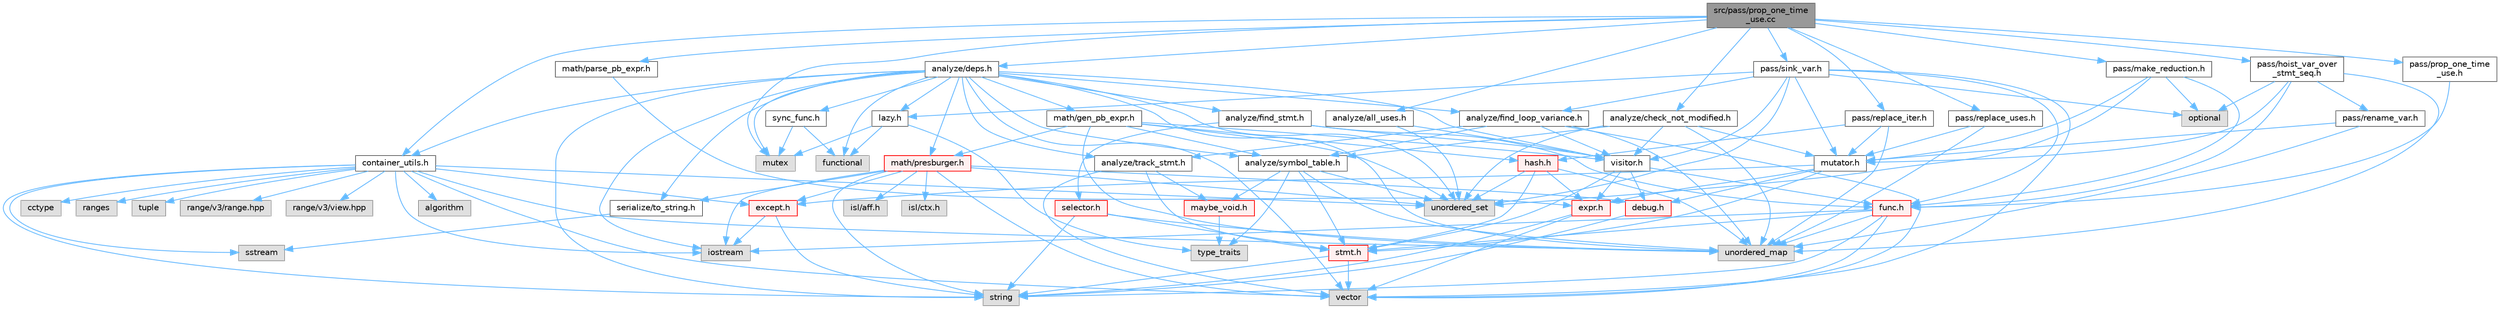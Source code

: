 digraph "src/pass/prop_one_time_use.cc"
{
 // LATEX_PDF_SIZE
  bgcolor="transparent";
  edge [fontname=Helvetica,fontsize=10,labelfontname=Helvetica,labelfontsize=10];
  node [fontname=Helvetica,fontsize=10,shape=box,height=0.2,width=0.4];
  Node1 [label="src/pass/prop_one_time\l_use.cc",height=0.2,width=0.4,color="gray40", fillcolor="grey60", style="filled", fontcolor="black",tooltip=" "];
  Node1 -> Node2 [color="steelblue1",style="solid"];
  Node2 [label="mutex",height=0.2,width=0.4,color="grey60", fillcolor="#E0E0E0", style="filled",tooltip=" "];
  Node1 -> Node3 [color="steelblue1",style="solid"];
  Node3 [label="analyze/all_uses.h",height=0.2,width=0.4,color="grey40", fillcolor="white", style="filled",URL="$all__uses_8h.html",tooltip=" "];
  Node3 -> Node4 [color="steelblue1",style="solid"];
  Node4 [label="unordered_set",height=0.2,width=0.4,color="grey60", fillcolor="#E0E0E0", style="filled",tooltip=" "];
  Node3 -> Node5 [color="steelblue1",style="solid"];
  Node5 [label="visitor.h",height=0.2,width=0.4,color="grey40", fillcolor="white", style="filled",URL="$visitor_8h.html",tooltip=" "];
  Node5 -> Node6 [color="steelblue1",style="solid"];
  Node6 [label="debug.h",height=0.2,width=0.4,color="red", fillcolor="#FFF0F0", style="filled",URL="$debug_8h.html",tooltip=" "];
  Node6 -> Node7 [color="steelblue1",style="solid"];
  Node7 [label="string",height=0.2,width=0.4,color="grey60", fillcolor="#E0E0E0", style="filled",tooltip=" "];
  Node5 -> Node42 [color="steelblue1",style="solid"];
  Node42 [label="expr.h",height=0.2,width=0.4,color="red", fillcolor="#FFF0F0", style="filled",URL="$expr_8h.html",tooltip=" "];
  Node42 -> Node7 [color="steelblue1",style="solid"];
  Node42 -> Node17 [color="steelblue1",style="solid"];
  Node17 [label="vector",height=0.2,width=0.4,color="grey60", fillcolor="#E0E0E0", style="filled",tooltip=" "];
  Node5 -> Node43 [color="steelblue1",style="solid"];
  Node43 [label="func.h",height=0.2,width=0.4,color="red", fillcolor="#FFF0F0", style="filled",URL="$func_8h.html",tooltip=" "];
  Node43 -> Node11 [color="steelblue1",style="solid"];
  Node11 [label="iostream",height=0.2,width=0.4,color="grey60", fillcolor="#E0E0E0", style="filled",tooltip=" "];
  Node43 -> Node7 [color="steelblue1",style="solid"];
  Node43 -> Node37 [color="steelblue1",style="solid"];
  Node37 [label="unordered_map",height=0.2,width=0.4,color="grey60", fillcolor="#E0E0E0", style="filled",tooltip=" "];
  Node43 -> Node17 [color="steelblue1",style="solid"];
  Node43 -> Node53 [color="steelblue1",style="solid"];
  Node53 [label="stmt.h",height=0.2,width=0.4,color="red", fillcolor="#FFF0F0", style="filled",URL="$stmt_8h.html",tooltip=" "];
  Node53 -> Node7 [color="steelblue1",style="solid"];
  Node53 -> Node17 [color="steelblue1",style="solid"];
  Node5 -> Node53 [color="steelblue1",style="solid"];
  Node1 -> Node59 [color="steelblue1",style="solid"];
  Node59 [label="analyze/check_not_modified.h",height=0.2,width=0.4,color="grey40", fillcolor="white", style="filled",URL="$check__not__modified_8h.html",tooltip=" "];
  Node59 -> Node37 [color="steelblue1",style="solid"];
  Node59 -> Node4 [color="steelblue1",style="solid"];
  Node59 -> Node60 [color="steelblue1",style="solid"];
  Node60 [label="analyze/symbol_table.h",height=0.2,width=0.4,color="grey40", fillcolor="white", style="filled",URL="$symbol__table_8h.html",tooltip=" "];
  Node60 -> Node21 [color="steelblue1",style="solid"];
  Node21 [label="type_traits",height=0.2,width=0.4,color="grey60", fillcolor="#E0E0E0", style="filled",tooltip=" "];
  Node60 -> Node37 [color="steelblue1",style="solid"];
  Node60 -> Node4 [color="steelblue1",style="solid"];
  Node60 -> Node61 [color="steelblue1",style="solid"];
  Node61 [label="maybe_void.h",height=0.2,width=0.4,color="red", fillcolor="#FFF0F0", style="filled",URL="$maybe__void_8h.html",tooltip=" "];
  Node61 -> Node21 [color="steelblue1",style="solid"];
  Node60 -> Node53 [color="steelblue1",style="solid"];
  Node59 -> Node62 [color="steelblue1",style="solid"];
  Node62 [label="mutator.h",height=0.2,width=0.4,color="grey40", fillcolor="white", style="filled",URL="$mutator_8h.html",tooltip=" "];
  Node62 -> Node6 [color="steelblue1",style="solid"];
  Node62 -> Node25 [color="steelblue1",style="solid"];
  Node25 [label="except.h",height=0.2,width=0.4,color="red", fillcolor="#FFF0F0", style="filled",URL="$except_8h.html",tooltip=" "];
  Node25 -> Node11 [color="steelblue1",style="solid"];
  Node25 -> Node7 [color="steelblue1",style="solid"];
  Node62 -> Node42 [color="steelblue1",style="solid"];
  Node62 -> Node53 [color="steelblue1",style="solid"];
  Node59 -> Node5 [color="steelblue1",style="solid"];
  Node1 -> Node63 [color="steelblue1",style="solid"];
  Node63 [label="analyze/deps.h",height=0.2,width=0.4,color="grey40", fillcolor="white", style="filled",URL="$deps_8h.html",tooltip=" "];
  Node63 -> Node10 [color="steelblue1",style="solid"];
  Node10 [label="functional",height=0.2,width=0.4,color="grey60", fillcolor="#E0E0E0", style="filled",tooltip=" "];
  Node63 -> Node11 [color="steelblue1",style="solid"];
  Node63 -> Node2 [color="steelblue1",style="solid"];
  Node63 -> Node7 [color="steelblue1",style="solid"];
  Node63 -> Node37 [color="steelblue1",style="solid"];
  Node63 -> Node4 [color="steelblue1",style="solid"];
  Node63 -> Node17 [color="steelblue1",style="solid"];
  Node63 -> Node64 [color="steelblue1",style="solid"];
  Node64 [label="analyze/find_loop_variance.h",height=0.2,width=0.4,color="grey40", fillcolor="white", style="filled",URL="$find__loop__variance_8h.html",tooltip=" "];
  Node64 -> Node37 [color="steelblue1",style="solid"];
  Node64 -> Node17 [color="steelblue1",style="solid"];
  Node64 -> Node60 [color="steelblue1",style="solid"];
  Node64 -> Node65 [color="steelblue1",style="solid"];
  Node65 [label="analyze/track_stmt.h",height=0.2,width=0.4,color="grey40", fillcolor="white", style="filled",URL="$track__stmt_8h.html",tooltip=" "];
  Node65 -> Node17 [color="steelblue1",style="solid"];
  Node65 -> Node61 [color="steelblue1",style="solid"];
  Node65 -> Node53 [color="steelblue1",style="solid"];
  Node64 -> Node5 [color="steelblue1",style="solid"];
  Node63 -> Node66 [color="steelblue1",style="solid"];
  Node66 [label="analyze/find_stmt.h",height=0.2,width=0.4,color="grey40", fillcolor="white", style="filled",URL="$find__stmt_8h.html",tooltip=" "];
  Node66 -> Node43 [color="steelblue1",style="solid"];
  Node66 -> Node67 [color="steelblue1",style="solid"];
  Node67 [label="selector.h",height=0.2,width=0.4,color="red", fillcolor="#FFF0F0", style="filled",URL="$selector_8h.html",tooltip=" "];
  Node67 -> Node7 [color="steelblue1",style="solid"];
  Node67 -> Node37 [color="steelblue1",style="solid"];
  Node67 -> Node53 [color="steelblue1",style="solid"];
  Node66 -> Node5 [color="steelblue1",style="solid"];
  Node63 -> Node60 [color="steelblue1",style="solid"];
  Node63 -> Node65 [color="steelblue1",style="solid"];
  Node63 -> Node32 [color="steelblue1",style="solid"];
  Node32 [label="container_utils.h",height=0.2,width=0.4,color="grey40", fillcolor="white", style="filled",URL="$container__utils_8h.html",tooltip=" "];
  Node32 -> Node33 [color="steelblue1",style="solid"];
  Node33 [label="algorithm",height=0.2,width=0.4,color="grey60", fillcolor="#E0E0E0", style="filled",tooltip=" "];
  Node32 -> Node34 [color="steelblue1",style="solid"];
  Node34 [label="cctype",height=0.2,width=0.4,color="grey60", fillcolor="#E0E0E0", style="filled",tooltip=" "];
  Node32 -> Node11 [color="steelblue1",style="solid"];
  Node32 -> Node35 [color="steelblue1",style="solid"];
  Node35 [label="ranges",height=0.2,width=0.4,color="grey60", fillcolor="#E0E0E0", style="filled",tooltip=" "];
  Node32 -> Node28 [color="steelblue1",style="solid"];
  Node28 [label="sstream",height=0.2,width=0.4,color="grey60", fillcolor="#E0E0E0", style="filled",tooltip=" "];
  Node32 -> Node7 [color="steelblue1",style="solid"];
  Node32 -> Node36 [color="steelblue1",style="solid"];
  Node36 [label="tuple",height=0.2,width=0.4,color="grey60", fillcolor="#E0E0E0", style="filled",tooltip=" "];
  Node32 -> Node37 [color="steelblue1",style="solid"];
  Node32 -> Node4 [color="steelblue1",style="solid"];
  Node32 -> Node17 [color="steelblue1",style="solid"];
  Node32 -> Node38 [color="steelblue1",style="solid"];
  Node38 [label="range/v3/range.hpp",height=0.2,width=0.4,color="grey60", fillcolor="#E0E0E0", style="filled",tooltip=" "];
  Node32 -> Node39 [color="steelblue1",style="solid"];
  Node39 [label="range/v3/view.hpp",height=0.2,width=0.4,color="grey60", fillcolor="#E0E0E0", style="filled",tooltip=" "];
  Node32 -> Node25 [color="steelblue1",style="solid"];
  Node63 -> Node68 [color="steelblue1",style="solid"];
  Node68 [label="lazy.h",height=0.2,width=0.4,color="grey40", fillcolor="white", style="filled",URL="$lazy_8h.html",tooltip=" "];
  Node68 -> Node10 [color="steelblue1",style="solid"];
  Node68 -> Node2 [color="steelblue1",style="solid"];
  Node68 -> Node21 [color="steelblue1",style="solid"];
  Node63 -> Node69 [color="steelblue1",style="solid"];
  Node69 [label="math/gen_pb_expr.h",height=0.2,width=0.4,color="grey40", fillcolor="white", style="filled",URL="$gen__pb__expr_8h.html",tooltip=" "];
  Node69 -> Node37 [color="steelblue1",style="solid"];
  Node69 -> Node4 [color="steelblue1",style="solid"];
  Node69 -> Node60 [color="steelblue1",style="solid"];
  Node69 -> Node70 [color="steelblue1",style="solid"];
  Node70 [label="hash.h",height=0.2,width=0.4,color="red", fillcolor="#FFF0F0", style="filled",URL="$hash_8h.html",tooltip=" "];
  Node70 -> Node37 [color="steelblue1",style="solid"];
  Node70 -> Node4 [color="steelblue1",style="solid"];
  Node70 -> Node42 [color="steelblue1",style="solid"];
  Node70 -> Node53 [color="steelblue1",style="solid"];
  Node69 -> Node71 [color="steelblue1",style="solid"];
  Node71 [label="math/presburger.h",height=0.2,width=0.4,color="red", fillcolor="#FFF0F0", style="filled",URL="$presburger_8h.html",tooltip=" "];
  Node71 -> Node11 [color="steelblue1",style="solid"];
  Node71 -> Node7 [color="steelblue1",style="solid"];
  Node71 -> Node4 [color="steelblue1",style="solid"];
  Node71 -> Node17 [color="steelblue1",style="solid"];
  Node71 -> Node72 [color="steelblue1",style="solid"];
  Node72 [label="isl/aff.h",height=0.2,width=0.4,color="grey60", fillcolor="#E0E0E0", style="filled",tooltip=" "];
  Node71 -> Node73 [color="steelblue1",style="solid"];
  Node73 [label="isl/ctx.h",height=0.2,width=0.4,color="grey60", fillcolor="#E0E0E0", style="filled",tooltip=" "];
  Node71 -> Node6 [color="steelblue1",style="solid"];
  Node71 -> Node25 [color="steelblue1",style="solid"];
  Node71 -> Node27 [color="steelblue1",style="solid"];
  Node27 [label="serialize/to_string.h",height=0.2,width=0.4,color="grey40", fillcolor="white", style="filled",URL="$to__string_8h.html",tooltip=" "];
  Node27 -> Node28 [color="steelblue1",style="solid"];
  Node69 -> Node5 [color="steelblue1",style="solid"];
  Node63 -> Node71 [color="steelblue1",style="solid"];
  Node63 -> Node27 [color="steelblue1",style="solid"];
  Node63 -> Node83 [color="steelblue1",style="solid"];
  Node83 [label="sync_func.h",height=0.2,width=0.4,color="grey40", fillcolor="white", style="filled",URL="$sync__func_8h.html",tooltip=" "];
  Node83 -> Node10 [color="steelblue1",style="solid"];
  Node83 -> Node2 [color="steelblue1",style="solid"];
  Node63 -> Node5 [color="steelblue1",style="solid"];
  Node1 -> Node32 [color="steelblue1",style="solid"];
  Node1 -> Node84 [color="steelblue1",style="solid"];
  Node84 [label="math/parse_pb_expr.h",height=0.2,width=0.4,color="grey40", fillcolor="white", style="filled",URL="$parse__pb__expr_8h.html",tooltip=" "];
  Node84 -> Node42 [color="steelblue1",style="solid"];
  Node1 -> Node85 [color="steelblue1",style="solid"];
  Node85 [label="pass/hoist_var_over\l_stmt_seq.h",height=0.2,width=0.4,color="grey40", fillcolor="white", style="filled",URL="$hoist__var__over__stmt__seq_8h.html",tooltip=" "];
  Node85 -> Node12 [color="steelblue1",style="solid"];
  Node12 [label="optional",height=0.2,width=0.4,color="grey60", fillcolor="#E0E0E0", style="filled",tooltip=" "];
  Node85 -> Node37 [color="steelblue1",style="solid"];
  Node85 -> Node43 [color="steelblue1",style="solid"];
  Node85 -> Node62 [color="steelblue1",style="solid"];
  Node85 -> Node86 [color="steelblue1",style="solid"];
  Node86 [label="pass/rename_var.h",height=0.2,width=0.4,color="grey40", fillcolor="white", style="filled",URL="$rename__var_8h.html",tooltip=" "];
  Node86 -> Node37 [color="steelblue1",style="solid"];
  Node86 -> Node62 [color="steelblue1",style="solid"];
  Node1 -> Node87 [color="steelblue1",style="solid"];
  Node87 [label="pass/make_reduction.h",height=0.2,width=0.4,color="grey40", fillcolor="white", style="filled",URL="$make__reduction_8h.html",tooltip=" "];
  Node87 -> Node12 [color="steelblue1",style="solid"];
  Node87 -> Node4 [color="steelblue1",style="solid"];
  Node87 -> Node43 [color="steelblue1",style="solid"];
  Node87 -> Node62 [color="steelblue1",style="solid"];
  Node1 -> Node88 [color="steelblue1",style="solid"];
  Node88 [label="pass/prop_one_time\l_use.h",height=0.2,width=0.4,color="grey40", fillcolor="white", style="filled",URL="$prop__one__time__use_8h.html",tooltip=" "];
  Node88 -> Node43 [color="steelblue1",style="solid"];
  Node1 -> Node89 [color="steelblue1",style="solid"];
  Node89 [label="pass/replace_iter.h",height=0.2,width=0.4,color="grey40", fillcolor="white", style="filled",URL="$replace__iter_8h.html",tooltip=" "];
  Node89 -> Node37 [color="steelblue1",style="solid"];
  Node89 -> Node70 [color="steelblue1",style="solid"];
  Node89 -> Node62 [color="steelblue1",style="solid"];
  Node1 -> Node90 [color="steelblue1",style="solid"];
  Node90 [label="pass/replace_uses.h",height=0.2,width=0.4,color="grey40", fillcolor="white", style="filled",URL="$replace__uses_8h.html",tooltip=" "];
  Node90 -> Node37 [color="steelblue1",style="solid"];
  Node90 -> Node62 [color="steelblue1",style="solid"];
  Node1 -> Node91 [color="steelblue1",style="solid"];
  Node91 [label="pass/sink_var.h",height=0.2,width=0.4,color="grey40", fillcolor="white", style="filled",URL="$sink__var_8h.html",tooltip=" "];
  Node91 -> Node12 [color="steelblue1",style="solid"];
  Node91 -> Node4 [color="steelblue1",style="solid"];
  Node91 -> Node17 [color="steelblue1",style="solid"];
  Node91 -> Node64 [color="steelblue1",style="solid"];
  Node91 -> Node43 [color="steelblue1",style="solid"];
  Node91 -> Node68 [color="steelblue1",style="solid"];
  Node91 -> Node62 [color="steelblue1",style="solid"];
  Node91 -> Node5 [color="steelblue1",style="solid"];
}
